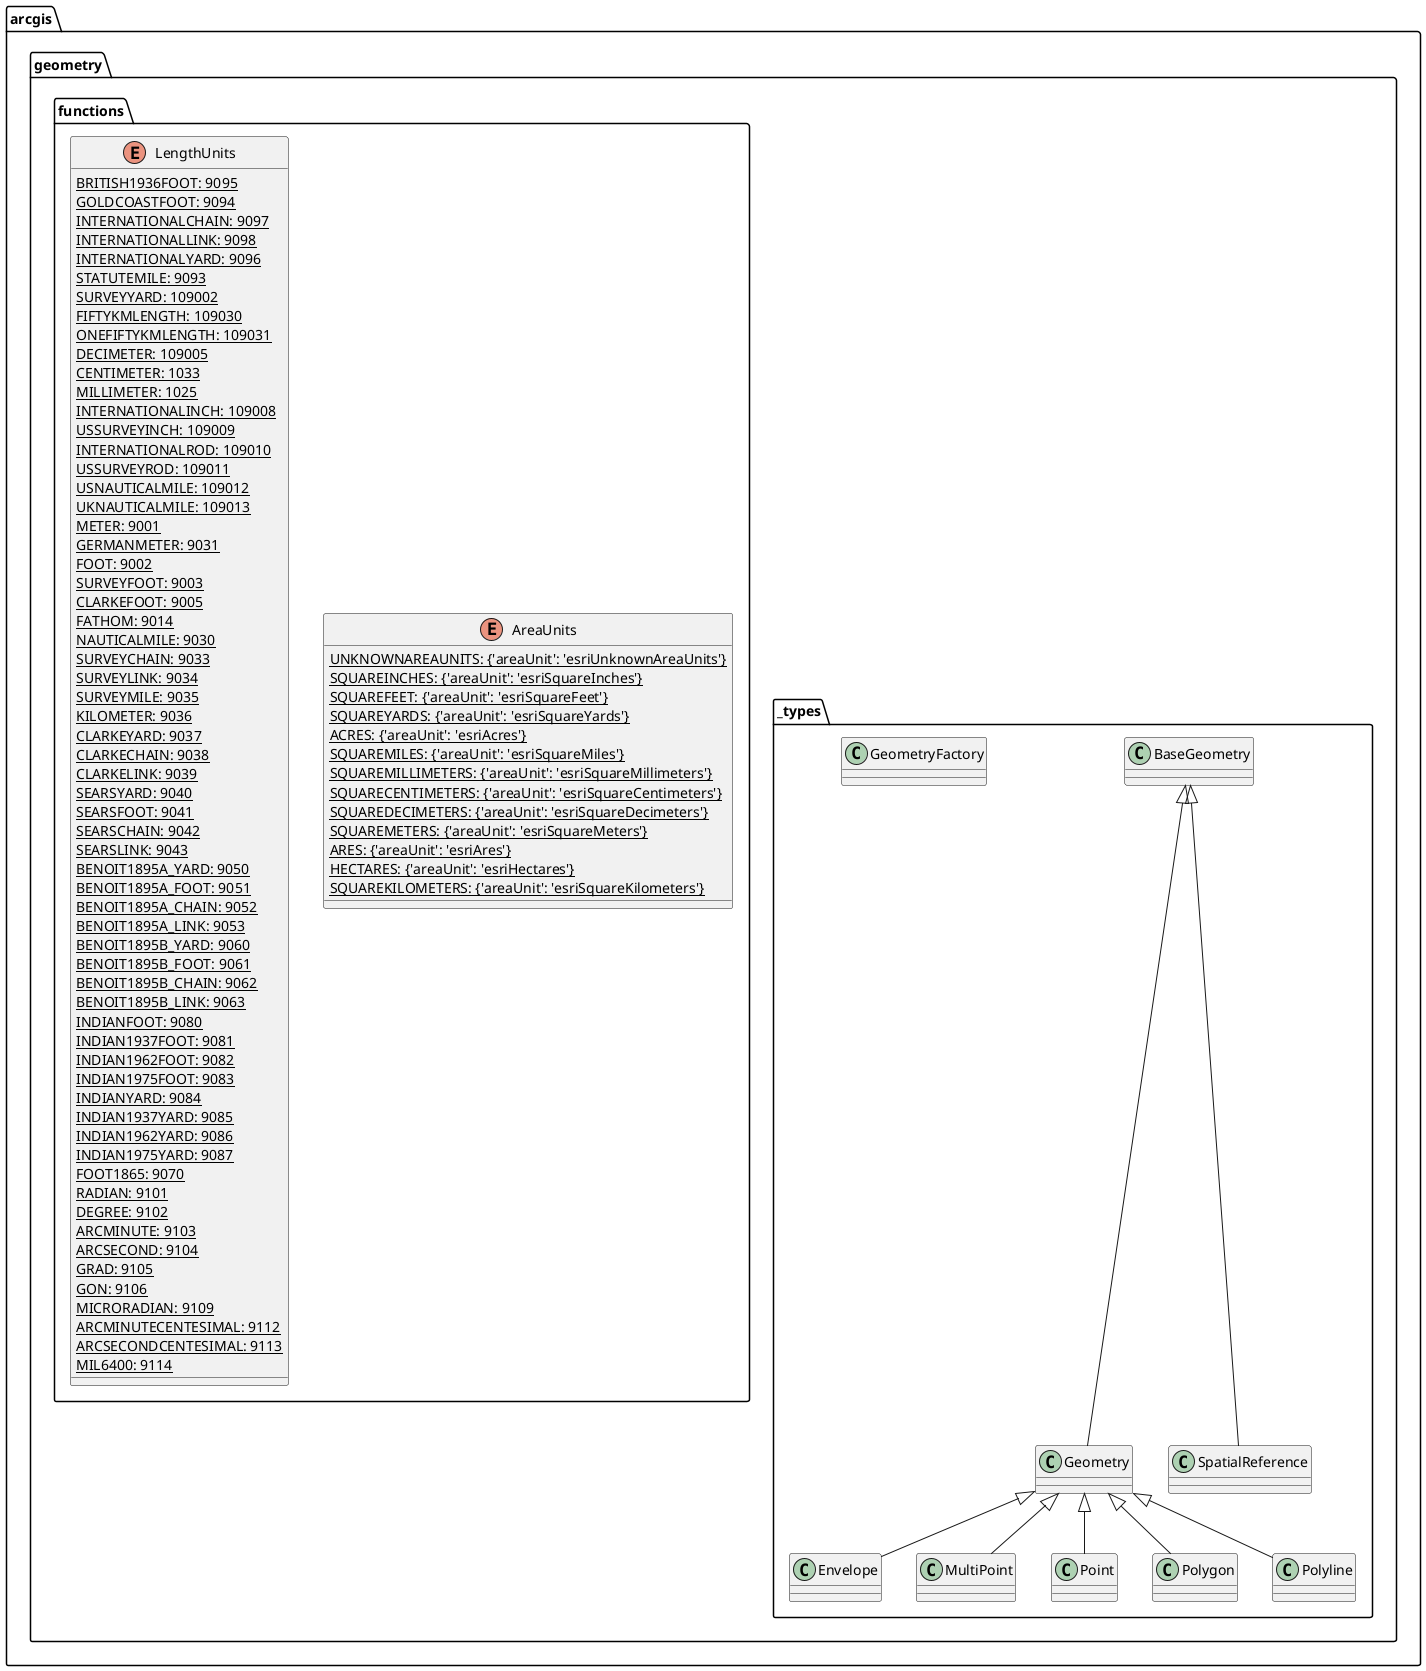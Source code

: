 @startuml
class arcgis.geometry._types.BaseGeometry {
}
class arcgis.geometry._types.Envelope {
}
class arcgis.geometry._types.Geometry {
}
class arcgis.geometry._types.GeometryFactory {
}
class arcgis.geometry._types.MultiPoint {
}
class arcgis.geometry._types.Point {
}
class arcgis.geometry._types.Polygon {
}
class arcgis.geometry._types.Polyline {
}
class arcgis.geometry._types.SpatialReference {
}
enum arcgis.geometry.functions.AreaUnits {
  UNKNOWNAREAUNITS: {'areaUnit': 'esriUnknownAreaUnits'} {static}
  SQUAREINCHES: {'areaUnit': 'esriSquareInches'} {static}
  SQUAREFEET: {'areaUnit': 'esriSquareFeet'} {static}
  SQUAREYARDS: {'areaUnit': 'esriSquareYards'} {static}
  ACRES: {'areaUnit': 'esriAcres'} {static}
  SQUAREMILES: {'areaUnit': 'esriSquareMiles'} {static}
  SQUAREMILLIMETERS: {'areaUnit': 'esriSquareMillimeters'} {static}
  SQUARECENTIMETERS: {'areaUnit': 'esriSquareCentimeters'} {static}
  SQUAREDECIMETERS: {'areaUnit': 'esriSquareDecimeters'} {static}
  SQUAREMETERS: {'areaUnit': 'esriSquareMeters'} {static}
  ARES: {'areaUnit': 'esriAres'} {static}
  HECTARES: {'areaUnit': 'esriHectares'} {static}
  SQUAREKILOMETERS: {'areaUnit': 'esriSquareKilometers'} {static}
}
enum arcgis.geometry.functions.LengthUnits {
  BRITISH1936FOOT: 9095 {static}
  GOLDCOASTFOOT: 9094 {static}
  INTERNATIONALCHAIN: 9097 {static}
  INTERNATIONALLINK: 9098 {static}
  INTERNATIONALYARD: 9096 {static}
  STATUTEMILE: 9093 {static}
  SURVEYYARD: 109002 {static}
  FIFTYKMLENGTH: 109030 {static}
  ONEFIFTYKMLENGTH: 109031 {static}
  DECIMETER: 109005 {static}
  CENTIMETER: 1033 {static}
  MILLIMETER: 1025 {static}
  INTERNATIONALINCH: 109008 {static}
  USSURVEYINCH: 109009 {static}
  INTERNATIONALROD: 109010 {static}
  USSURVEYROD: 109011 {static}
  USNAUTICALMILE: 109012 {static}
  UKNAUTICALMILE: 109013 {static}
  METER: 9001 {static}
  GERMANMETER: 9031 {static}
  FOOT: 9002 {static}
  SURVEYFOOT: 9003 {static}
  CLARKEFOOT: 9005 {static}
  FATHOM: 9014 {static}
  NAUTICALMILE: 9030 {static}
  SURVEYCHAIN: 9033 {static}
  SURVEYLINK: 9034 {static}
  SURVEYMILE: 9035 {static}
  KILOMETER: 9036 {static}
  CLARKEYARD: 9037 {static}
  CLARKECHAIN: 9038 {static}
  CLARKELINK: 9039 {static}
  SEARSYARD: 9040 {static}
  SEARSFOOT: 9041 {static}
  SEARSCHAIN: 9042 {static}
  SEARSLINK: 9043 {static}
  BENOIT1895A_YARD: 9050 {static}
  BENOIT1895A_FOOT: 9051 {static}
  BENOIT1895A_CHAIN: 9052 {static}
  BENOIT1895A_LINK: 9053 {static}
  BENOIT1895B_YARD: 9060 {static}
  BENOIT1895B_FOOT: 9061 {static}
  BENOIT1895B_CHAIN: 9062 {static}
  BENOIT1895B_LINK: 9063 {static}
  INDIANFOOT: 9080 {static}
  INDIAN1937FOOT: 9081 {static}
  INDIAN1962FOOT: 9082 {static}
  INDIAN1975FOOT: 9083 {static}
  INDIANYARD: 9084 {static}
  INDIAN1937YARD: 9085 {static}
  INDIAN1962YARD: 9086 {static}
  INDIAN1975YARD: 9087 {static}
  FOOT1865: 9070 {static}
  RADIAN: 9101 {static}
  DEGREE: 9102 {static}
  ARCMINUTE: 9103 {static}
  ARCSECOND: 9104 {static}
  GRAD: 9105 {static}
  GON: 9106 {static}
  MICRORADIAN: 9109 {static}
  ARCMINUTECENTESIMAL: 9112 {static}
  ARCSECONDCENTESIMAL: 9113 {static}
  MIL6400: 9114 {static}
}
arcgis.geometry._types.Geometry <|-- arcgis.geometry._types.Envelope
arcgis.geometry._types.BaseGeometry <|-- arcgis.geometry._types.Geometry
arcgis.geometry._types.Geometry <|-- arcgis.geometry._types.MultiPoint
arcgis.geometry._types.Geometry <|-- arcgis.geometry._types.Point
arcgis.geometry._types.Geometry <|-- arcgis.geometry._types.Polygon
arcgis.geometry._types.Geometry <|-- arcgis.geometry._types.Polyline
arcgis.geometry._types.BaseGeometry <|-- arcgis.geometry._types.SpatialReference
@enduml
